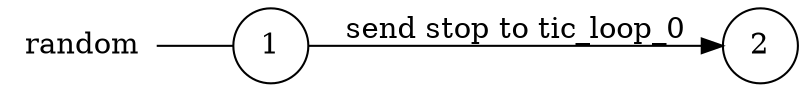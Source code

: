 digraph random {
	rankdir="LR";
	n_0 [label="random", shape="plaintext"];
	n_1 [id="1", shape=circle, label="1"];
	n_0 -> n_1 [arrowhead=none];
	n_2 [id="2", shape=circle, label="2"];

	n_1 -> n_2 [id="[$e|0]", label="send stop to tic_loop_0"];
}
